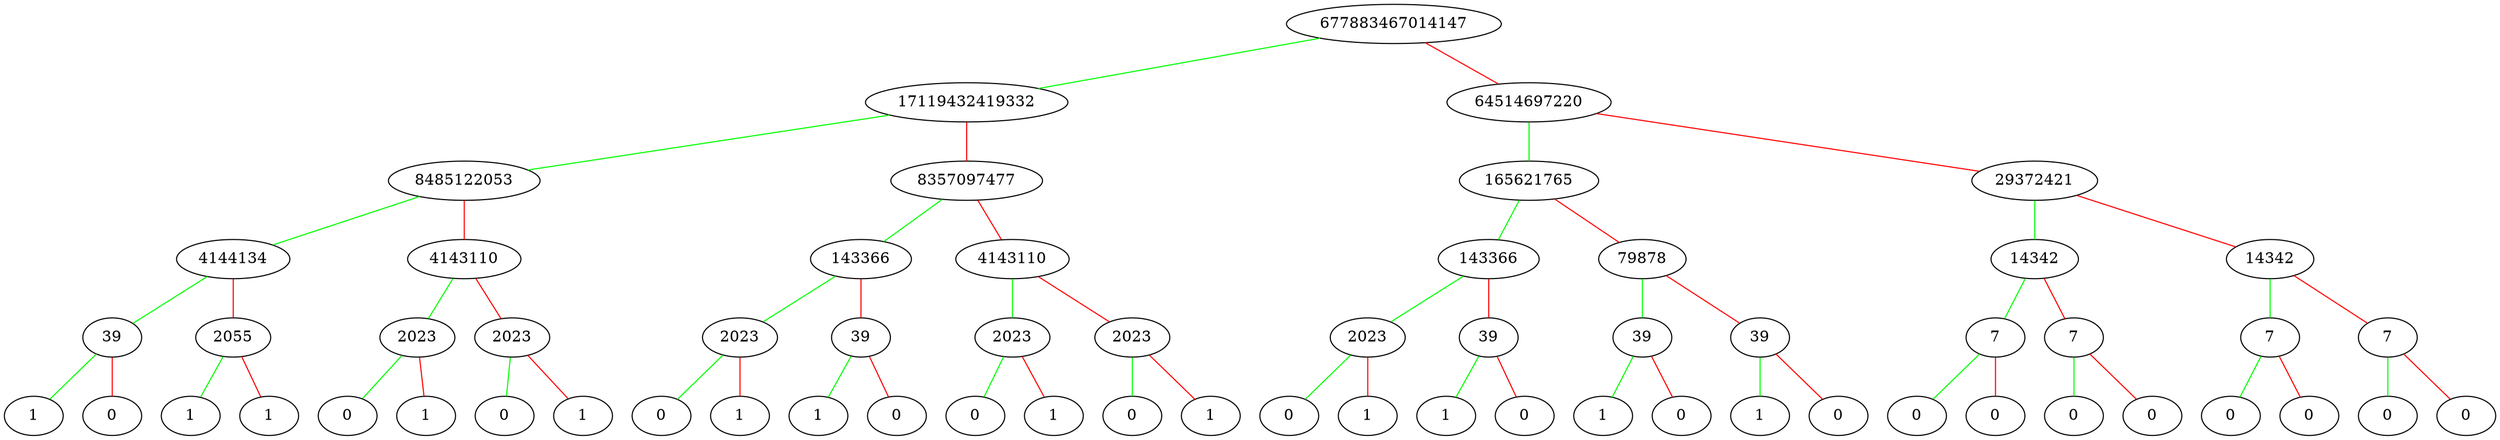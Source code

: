 graph
{
"677883467014147_126"[label="677883467014147"];
"17119432419332_94"[label="17119432419332"];
"677883467014147_126" -- "17119432419332_94" [color=green,penwidth=1.0]
"64514697220_125"[label="64514697220"];
"677883467014147_126" -- "64514697220_125" [color=red,penwidth=1.0]
"17119432419332_94"[label="17119432419332"];
"8485122053_78"[label="8485122053"];
"17119432419332_94" -- "8485122053_78" [color=green,penwidth=1.0]
"8357097477_93"[label="8357097477"];
"17119432419332_94" -- "8357097477_93" [color=red,penwidth=1.0]
"8485122053_78"[label="8485122053"];
"4144134_70"[label="4144134"];
"8485122053_78" -- "4144134_70" [color=green,penwidth=1.0]
"4143110_77"[label="4143110"];
"8485122053_78" -- "4143110_77" [color=red,penwidth=1.0]
"4144134_70"[label="4144134"];
"39_66"[label="39"];
"4144134_70" -- "39_66" [color=green,penwidth=1.0]
"2055_69"[label="2055"];
"4144134_70" -- "2055_69" [color=red,penwidth=1.0]
"39_66"[label="39"];
"1_64"[label="1"];
"39_66" -- "1_64" [color=green,penwidth=1.0]
"0_65"[label="0"];
"39_66" -- "0_65" [color=red,penwidth=1.0]
"2055_69"[label="2055"];
"1_67"[label="1"];
"2055_69" -- "1_67" [color=green,penwidth=1.0]
"1_68"[label="1"];
"2055_69" -- "1_68" [color=red,penwidth=1.0]
"4143110_77"[label="4143110"];
"2023_73"[label="2023"];
"4143110_77" -- "2023_73" [color=green,penwidth=1.0]
"2023_76"[label="2023"];
"4143110_77" -- "2023_76" [color=red,penwidth=1.0]
"2023_73"[label="2023"];
"0_71"[label="0"];
"2023_73" -- "0_71" [color=green,penwidth=1.0]
"1_72"[label="1"];
"2023_73" -- "1_72" [color=red,penwidth=1.0]
"2023_76"[label="2023"];
"0_74"[label="0"];
"2023_76" -- "0_74" [color=green,penwidth=1.0]
"1_75"[label="1"];
"2023_76" -- "1_75" [color=red,penwidth=1.0]
"8357097477_93"[label="8357097477"];
"143366_85"[label="143366"];
"8357097477_93" -- "143366_85" [color=green,penwidth=1.0]
"4143110_92"[label="4143110"];
"8357097477_93" -- "4143110_92" [color=red,penwidth=1.0]
"143366_85"[label="143366"];
"2023_81"[label="2023"];
"143366_85" -- "2023_81" [color=green,penwidth=1.0]
"39_84"[label="39"];
"143366_85" -- "39_84" [color=red,penwidth=1.0]
"2023_81"[label="2023"];
"0_79"[label="0"];
"2023_81" -- "0_79" [color=green,penwidth=1.0]
"1_80"[label="1"];
"2023_81" -- "1_80" [color=red,penwidth=1.0]
"39_84"[label="39"];
"1_82"[label="1"];
"39_84" -- "1_82" [color=green,penwidth=1.0]
"0_83"[label="0"];
"39_84" -- "0_83" [color=red,penwidth=1.0]
"4143110_92"[label="4143110"];
"2023_88"[label="2023"];
"4143110_92" -- "2023_88" [color=green,penwidth=1.0]
"2023_91"[label="2023"];
"4143110_92" -- "2023_91" [color=red,penwidth=1.0]
"2023_88"[label="2023"];
"0_86"[label="0"];
"2023_88" -- "0_86" [color=green,penwidth=1.0]
"1_87"[label="1"];
"2023_88" -- "1_87" [color=red,penwidth=1.0]
"2023_91"[label="2023"];
"0_89"[label="0"];
"2023_91" -- "0_89" [color=green,penwidth=1.0]
"1_90"[label="1"];
"2023_91" -- "1_90" [color=red,penwidth=1.0]
"64514697220_125"[label="64514697220"];
"165621765_109"[label="165621765"];
"64514697220_125" -- "165621765_109" [color=green,penwidth=1.0]
"29372421_124"[label="29372421"];
"64514697220_125" -- "29372421_124" [color=red,penwidth=1.0]
"165621765_109"[label="165621765"];
"143366_101"[label="143366"];
"165621765_109" -- "143366_101" [color=green,penwidth=1.0]
"79878_108"[label="79878"];
"165621765_109" -- "79878_108" [color=red,penwidth=1.0]
"143366_101"[label="143366"];
"2023_97"[label="2023"];
"143366_101" -- "2023_97" [color=green,penwidth=1.0]
"39_100"[label="39"];
"143366_101" -- "39_100" [color=red,penwidth=1.0]
"2023_97"[label="2023"];
"0_95"[label="0"];
"2023_97" -- "0_95" [color=green,penwidth=1.0]
"1_96"[label="1"];
"2023_97" -- "1_96" [color=red,penwidth=1.0]
"39_100"[label="39"];
"1_98"[label="1"];
"39_100" -- "1_98" [color=green,penwidth=1.0]
"0_99"[label="0"];
"39_100" -- "0_99" [color=red,penwidth=1.0]
"79878_108"[label="79878"];
"39_104"[label="39"];
"79878_108" -- "39_104" [color=green,penwidth=1.0]
"39_107"[label="39"];
"79878_108" -- "39_107" [color=red,penwidth=1.0]
"39_104"[label="39"];
"1_102"[label="1"];
"39_104" -- "1_102" [color=green,penwidth=1.0]
"0_103"[label="0"];
"39_104" -- "0_103" [color=red,penwidth=1.0]
"39_107"[label="39"];
"1_105"[label="1"];
"39_107" -- "1_105" [color=green,penwidth=1.0]
"0_106"[label="0"];
"39_107" -- "0_106" [color=red,penwidth=1.0]
"29372421_124"[label="29372421"];
"14342_116"[label="14342"];
"29372421_124" -- "14342_116" [color=green,penwidth=1.0]
"14342_123"[label="14342"];
"29372421_124" -- "14342_123" [color=red,penwidth=1.0]
"14342_116"[label="14342"];
"7_112"[label="7"];
"14342_116" -- "7_112" [color=green,penwidth=1.0]
"7_115"[label="7"];
"14342_116" -- "7_115" [color=red,penwidth=1.0]
"7_112"[label="7"];
"0_110"[label="0"];
"7_112" -- "0_110" [color=green,penwidth=1.0]
"0_111"[label="0"];
"7_112" -- "0_111" [color=red,penwidth=1.0]
"7_115"[label="7"];
"0_113"[label="0"];
"7_115" -- "0_113" [color=green,penwidth=1.0]
"0_114"[label="0"];
"7_115" -- "0_114" [color=red,penwidth=1.0]
"14342_123"[label="14342"];
"7_119"[label="7"];
"14342_123" -- "7_119" [color=green,penwidth=1.0]
"7_122"[label="7"];
"14342_123" -- "7_122" [color=red,penwidth=1.0]
"7_119"[label="7"];
"0_117"[label="0"];
"7_119" -- "0_117" [color=green,penwidth=1.0]
"0_118"[label="0"];
"7_119" -- "0_118" [color=red,penwidth=1.0]
"7_122"[label="7"];
"0_120"[label="0"];
"7_122" -- "0_120" [color=green,penwidth=1.0]
"0_121"[label="0"];
"7_122" -- "0_121" [color=red,penwidth=1.0]
}